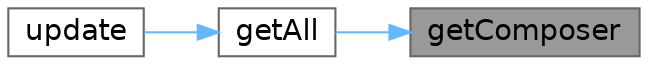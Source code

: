 digraph "getComposer"
{
 // LATEX_PDF_SIZE
  bgcolor="transparent";
  edge [fontname=Helvetica,fontsize=14,labelfontname=Helvetica,labelfontsize=14];
  node [fontname=Helvetica,fontsize=14,shape=box,height=0.2,width=0.4];
  rankdir="RL";
  Node1 [id="Node000001",label="getComposer",height=0.2,width=0.4,color="gray40", fillcolor="grey60", style="filled", fontcolor="black",tooltip=" "];
  Node1 -> Node2 [id="edge1_Node000001_Node000002",dir="back",color="steelblue1",style="solid",tooltip=" "];
  Node2 [id="Node000002",label="getAll",height=0.2,width=0.4,color="grey40", fillcolor="white", style="filled",URL="$de/db2/classTools.html#aba0d5b303383fb5b1fabb5fd01cd3800",tooltip=" "];
  Node2 -> Node3 [id="edge2_Node000002_Node000003",dir="back",color="steelblue1",style="solid",tooltip=" "];
  Node3 [id="Node000003",label="update",height=0.2,width=0.4,color="grey40", fillcolor="white", style="filled",URL="$de/db2/classTools.html#a842e4774e3b3601a005b995c02f7e883",tooltip=" "];
}
